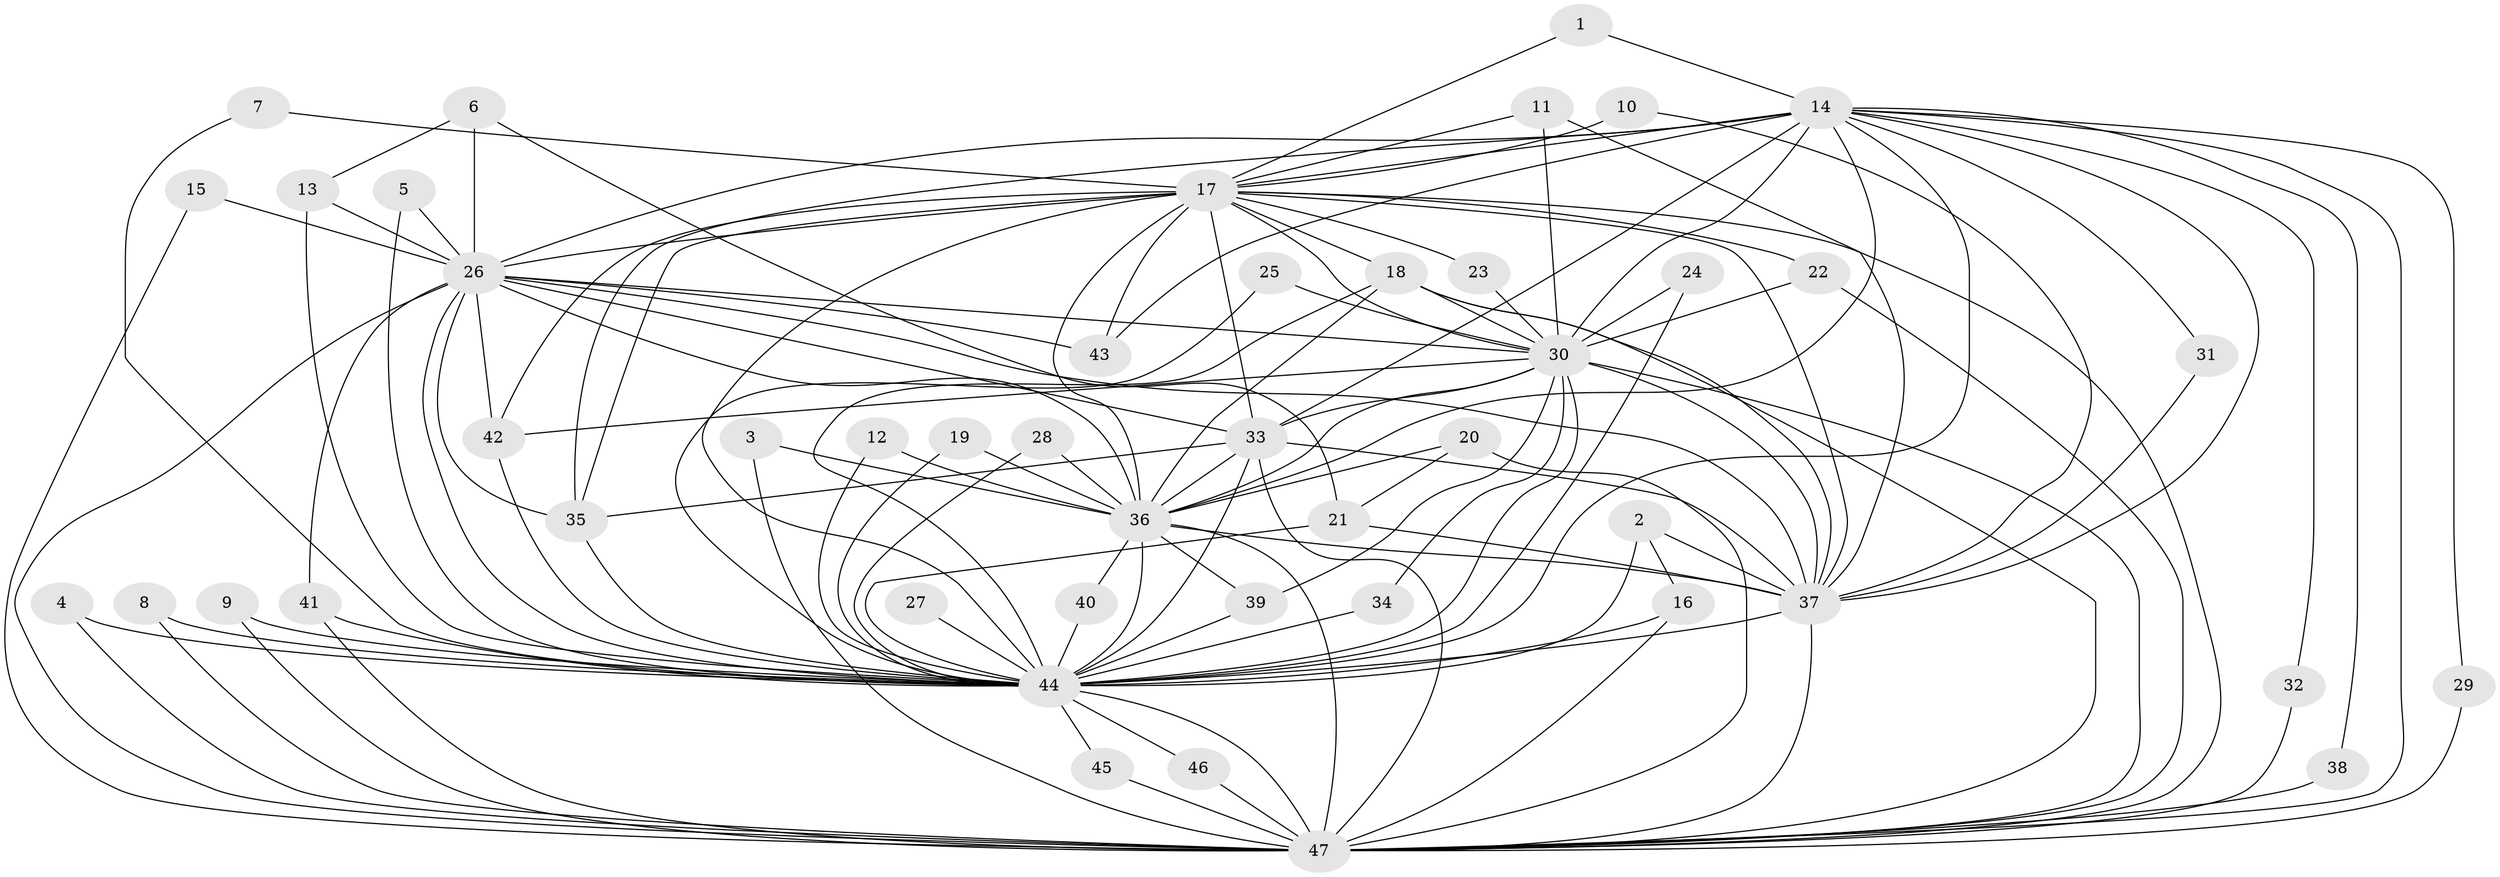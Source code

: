 // original degree distribution, {17: 0.02127659574468085, 14: 0.010638297872340425, 29: 0.02127659574468085, 20: 0.010638297872340425, 19: 0.010638297872340425, 23: 0.02127659574468085, 27: 0.010638297872340425, 5: 0.02127659574468085, 2: 0.5851063829787234, 3: 0.2127659574468085, 4: 0.07446808510638298}
// Generated by graph-tools (version 1.1) at 2025/49/03/09/25 03:49:33]
// undirected, 47 vertices, 128 edges
graph export_dot {
graph [start="1"]
  node [color=gray90,style=filled];
  1;
  2;
  3;
  4;
  5;
  6;
  7;
  8;
  9;
  10;
  11;
  12;
  13;
  14;
  15;
  16;
  17;
  18;
  19;
  20;
  21;
  22;
  23;
  24;
  25;
  26;
  27;
  28;
  29;
  30;
  31;
  32;
  33;
  34;
  35;
  36;
  37;
  38;
  39;
  40;
  41;
  42;
  43;
  44;
  45;
  46;
  47;
  1 -- 14 [weight=1.0];
  1 -- 17 [weight=1.0];
  2 -- 16 [weight=1.0];
  2 -- 37 [weight=1.0];
  2 -- 44 [weight=1.0];
  3 -- 36 [weight=1.0];
  3 -- 47 [weight=1.0];
  4 -- 44 [weight=1.0];
  4 -- 47 [weight=1.0];
  5 -- 26 [weight=1.0];
  5 -- 44 [weight=1.0];
  6 -- 13 [weight=1.0];
  6 -- 21 [weight=1.0];
  6 -- 26 [weight=1.0];
  7 -- 17 [weight=1.0];
  7 -- 44 [weight=1.0];
  8 -- 44 [weight=1.0];
  8 -- 47 [weight=1.0];
  9 -- 44 [weight=1.0];
  9 -- 47 [weight=1.0];
  10 -- 17 [weight=1.0];
  10 -- 37 [weight=1.0];
  11 -- 17 [weight=1.0];
  11 -- 30 [weight=2.0];
  11 -- 37 [weight=1.0];
  12 -- 36 [weight=1.0];
  12 -- 44 [weight=1.0];
  13 -- 26 [weight=1.0];
  13 -- 44 [weight=2.0];
  14 -- 17 [weight=1.0];
  14 -- 26 [weight=2.0];
  14 -- 29 [weight=1.0];
  14 -- 30 [weight=2.0];
  14 -- 31 [weight=1.0];
  14 -- 32 [weight=1.0];
  14 -- 33 [weight=1.0];
  14 -- 35 [weight=1.0];
  14 -- 36 [weight=1.0];
  14 -- 37 [weight=1.0];
  14 -- 38 [weight=1.0];
  14 -- 43 [weight=1.0];
  14 -- 44 [weight=2.0];
  14 -- 47 [weight=1.0];
  15 -- 26 [weight=1.0];
  15 -- 47 [weight=1.0];
  16 -- 44 [weight=1.0];
  16 -- 47 [weight=1.0];
  17 -- 18 [weight=1.0];
  17 -- 22 [weight=1.0];
  17 -- 23 [weight=1.0];
  17 -- 26 [weight=2.0];
  17 -- 30 [weight=2.0];
  17 -- 33 [weight=1.0];
  17 -- 35 [weight=1.0];
  17 -- 36 [weight=2.0];
  17 -- 37 [weight=1.0];
  17 -- 42 [weight=1.0];
  17 -- 43 [weight=1.0];
  17 -- 44 [weight=3.0];
  17 -- 47 [weight=1.0];
  18 -- 30 [weight=1.0];
  18 -- 36 [weight=1.0];
  18 -- 37 [weight=1.0];
  18 -- 44 [weight=2.0];
  18 -- 47 [weight=1.0];
  19 -- 36 [weight=1.0];
  19 -- 44 [weight=2.0];
  20 -- 21 [weight=1.0];
  20 -- 36 [weight=1.0];
  20 -- 47 [weight=1.0];
  21 -- 37 [weight=1.0];
  21 -- 44 [weight=1.0];
  22 -- 30 [weight=1.0];
  22 -- 47 [weight=1.0];
  23 -- 30 [weight=1.0];
  24 -- 30 [weight=1.0];
  24 -- 44 [weight=1.0];
  25 -- 30 [weight=1.0];
  25 -- 44 [weight=1.0];
  26 -- 30 [weight=1.0];
  26 -- 33 [weight=1.0];
  26 -- 35 [weight=1.0];
  26 -- 36 [weight=1.0];
  26 -- 37 [weight=1.0];
  26 -- 41 [weight=1.0];
  26 -- 42 [weight=1.0];
  26 -- 43 [weight=1.0];
  26 -- 44 [weight=2.0];
  26 -- 47 [weight=2.0];
  27 -- 44 [weight=2.0];
  28 -- 36 [weight=1.0];
  28 -- 44 [weight=1.0];
  29 -- 47 [weight=1.0];
  30 -- 33 [weight=1.0];
  30 -- 34 [weight=1.0];
  30 -- 36 [weight=2.0];
  30 -- 37 [weight=1.0];
  30 -- 39 [weight=1.0];
  30 -- 42 [weight=1.0];
  30 -- 44 [weight=2.0];
  30 -- 47 [weight=2.0];
  31 -- 37 [weight=1.0];
  32 -- 47 [weight=1.0];
  33 -- 35 [weight=1.0];
  33 -- 36 [weight=2.0];
  33 -- 37 [weight=2.0];
  33 -- 44 [weight=3.0];
  33 -- 47 [weight=1.0];
  34 -- 44 [weight=3.0];
  35 -- 44 [weight=1.0];
  36 -- 37 [weight=1.0];
  36 -- 39 [weight=1.0];
  36 -- 40 [weight=1.0];
  36 -- 44 [weight=3.0];
  36 -- 47 [weight=1.0];
  37 -- 44 [weight=2.0];
  37 -- 47 [weight=1.0];
  38 -- 47 [weight=1.0];
  39 -- 44 [weight=1.0];
  40 -- 44 [weight=1.0];
  41 -- 44 [weight=1.0];
  41 -- 47 [weight=1.0];
  42 -- 44 [weight=1.0];
  44 -- 45 [weight=1.0];
  44 -- 46 [weight=1.0];
  44 -- 47 [weight=3.0];
  45 -- 47 [weight=1.0];
  46 -- 47 [weight=1.0];
}
